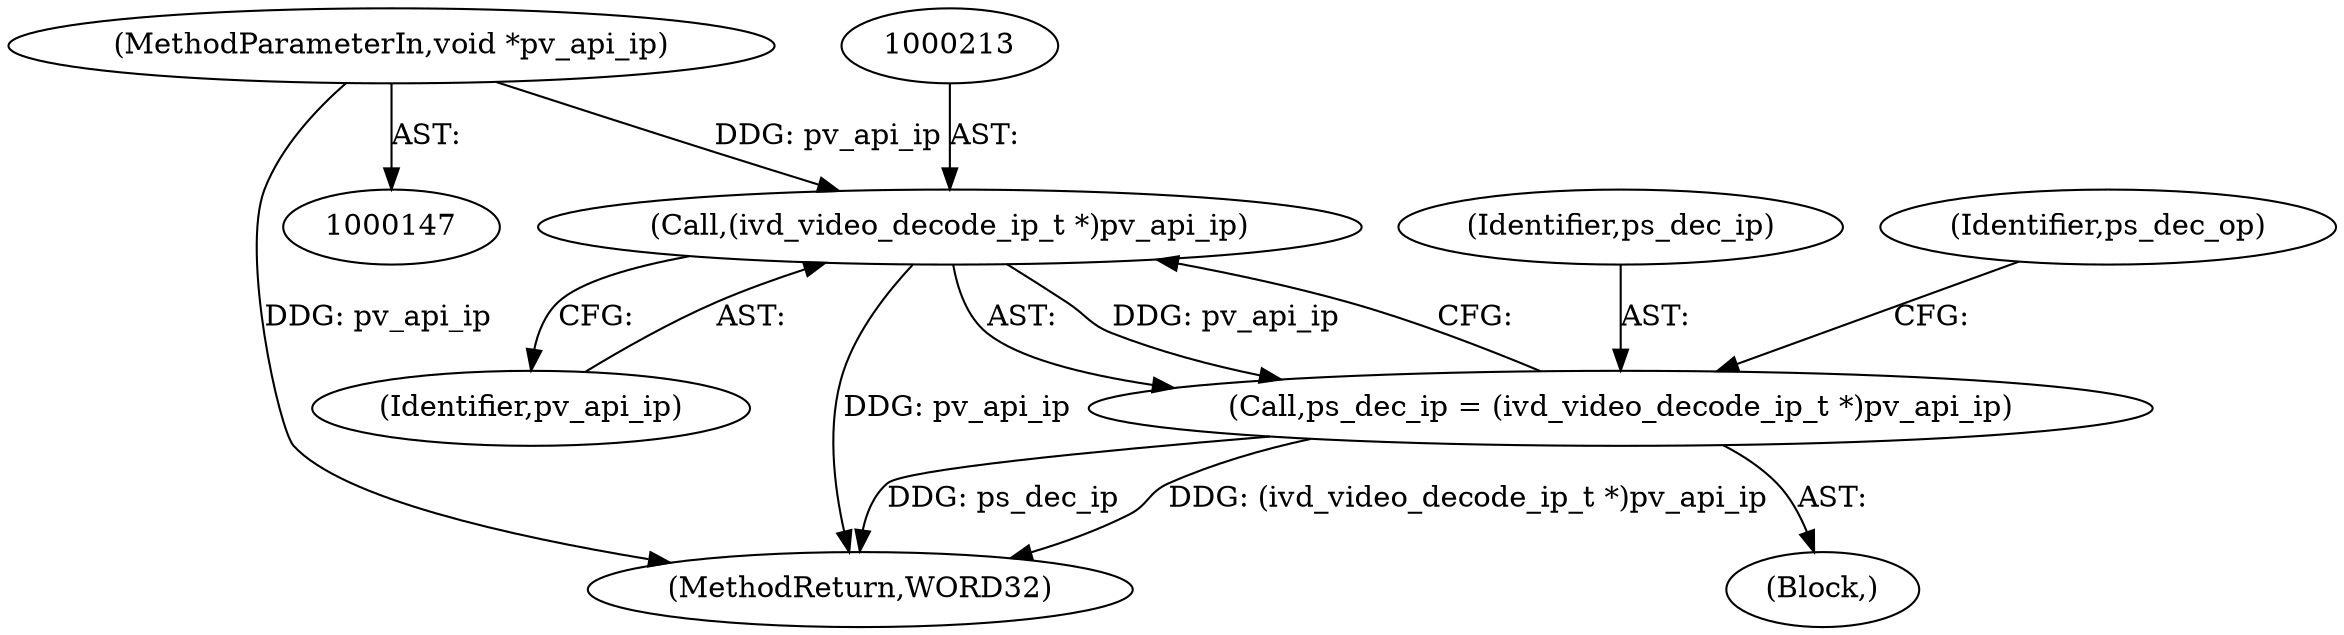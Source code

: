 digraph "0_Android_33ef7de9ddc8ea7eb9cbc440d1cf89957a0c267b@pointer" {
"1000212" [label="(Call,(ivd_video_decode_ip_t *)pv_api_ip)"];
"1000149" [label="(MethodParameterIn,void *pv_api_ip)"];
"1000210" [label="(Call,ps_dec_ip = (ivd_video_decode_ip_t *)pv_api_ip)"];
"1000210" [label="(Call,ps_dec_ip = (ivd_video_decode_ip_t *)pv_api_ip)"];
"1000151" [label="(Block,)"];
"1000212" [label="(Call,(ivd_video_decode_ip_t *)pv_api_ip)"];
"1000149" [label="(MethodParameterIn,void *pv_api_ip)"];
"1000214" [label="(Identifier,pv_api_ip)"];
"1000211" [label="(Identifier,ps_dec_ip)"];
"1000216" [label="(Identifier,ps_dec_op)"];
"1002186" [label="(MethodReturn,WORD32)"];
"1000212" -> "1000210"  [label="AST: "];
"1000212" -> "1000214"  [label="CFG: "];
"1000213" -> "1000212"  [label="AST: "];
"1000214" -> "1000212"  [label="AST: "];
"1000210" -> "1000212"  [label="CFG: "];
"1000212" -> "1002186"  [label="DDG: pv_api_ip"];
"1000212" -> "1000210"  [label="DDG: pv_api_ip"];
"1000149" -> "1000212"  [label="DDG: pv_api_ip"];
"1000149" -> "1000147"  [label="AST: "];
"1000149" -> "1002186"  [label="DDG: pv_api_ip"];
"1000210" -> "1000151"  [label="AST: "];
"1000211" -> "1000210"  [label="AST: "];
"1000216" -> "1000210"  [label="CFG: "];
"1000210" -> "1002186"  [label="DDG: (ivd_video_decode_ip_t *)pv_api_ip"];
"1000210" -> "1002186"  [label="DDG: ps_dec_ip"];
}
